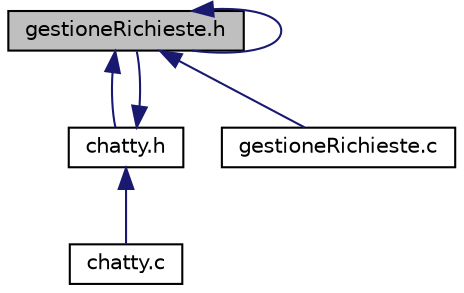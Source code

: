 digraph "gestioneRichieste.h"
{
  edge [fontname="Helvetica",fontsize="10",labelfontname="Helvetica",labelfontsize="10"];
  node [fontname="Helvetica",fontsize="10",shape=record];
  Node33 [label="gestioneRichieste.h",height=0.2,width=0.4,color="black", fillcolor="grey75", style="filled", fontcolor="black"];
  Node33 -> Node34 [dir="back",color="midnightblue",fontsize="10",style="solid"];
  Node34 [label="chatty.h",height=0.2,width=0.4,color="black", fillcolor="white", style="filled",URL="$chatty_8h.html",tooltip="File che contiene la dichiarazione di tutte le funzioni utilizzate nel file chatty.c Si dichiara che il contenuto di questo file e&#39; in ogni sua parte opera originale dell&#39;autore. "];
  Node34 -> Node35 [dir="back",color="midnightblue",fontsize="10",style="solid"];
  Node35 [label="chatty.c",height=0.2,width=0.4,color="black", fillcolor="white", style="filled",URL="$chatty_8c.html",tooltip="File principale del server chatterbox Si dichiara che il contenuto di questo file e&#39; in ogni sua part..."];
  Node34 -> Node33 [dir="back",color="midnightblue",fontsize="10",style="solid"];
  Node33 -> Node33 [dir="back",color="midnightblue",fontsize="10",style="solid"];
  Node33 -> Node36 [dir="back",color="midnightblue",fontsize="10",style="solid"];
  Node36 [label="gestioneRichieste.c",height=0.2,width=0.4,color="black", fillcolor="white", style="filled",URL="$gestione_richieste_8c.html",tooltip="Contiene l&#39;implementazione di tutti i metodi per la gestione delle singole operazioni che il server g..."];
}
